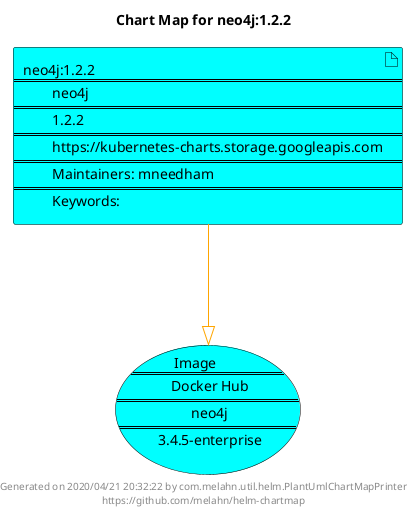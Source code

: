 @startuml
skinparam linetype ortho
skinparam backgroundColor white
skinparam usecaseBorderColor black
skinparam usecaseArrowColor LightSlateGray
skinparam artifactBorderColor black
skinparam artifactArrowColor LightSlateGray

title Chart Map for neo4j:1.2.2

'There is one referenced Helm Chart
artifact "neo4j:1.2.2\n====\n\tneo4j\n====\n\t1.2.2\n====\n\thttps://kubernetes-charts.storage.googleapis.com\n====\n\tMaintainers: mneedham\n====\n\tKeywords: " as neo4j_1_2_2 #Aqua

'There is one referenced Docker Image
usecase "Image\n====\n\tDocker Hub\n====\n\tneo4j\n====\n\t3.4.5-enterprise" as neo4j_3_4_5_enterprise #Aqua

'Chart Dependencies
neo4j_1_2_2--[#orange]-|>neo4j_3_4_5_enterprise

center footer Generated on 2020/04/21 20:32:22 by com.melahn.util.helm.PlantUmlChartMapPrinter\nhttps://github.com/melahn/helm-chartmap
@enduml

